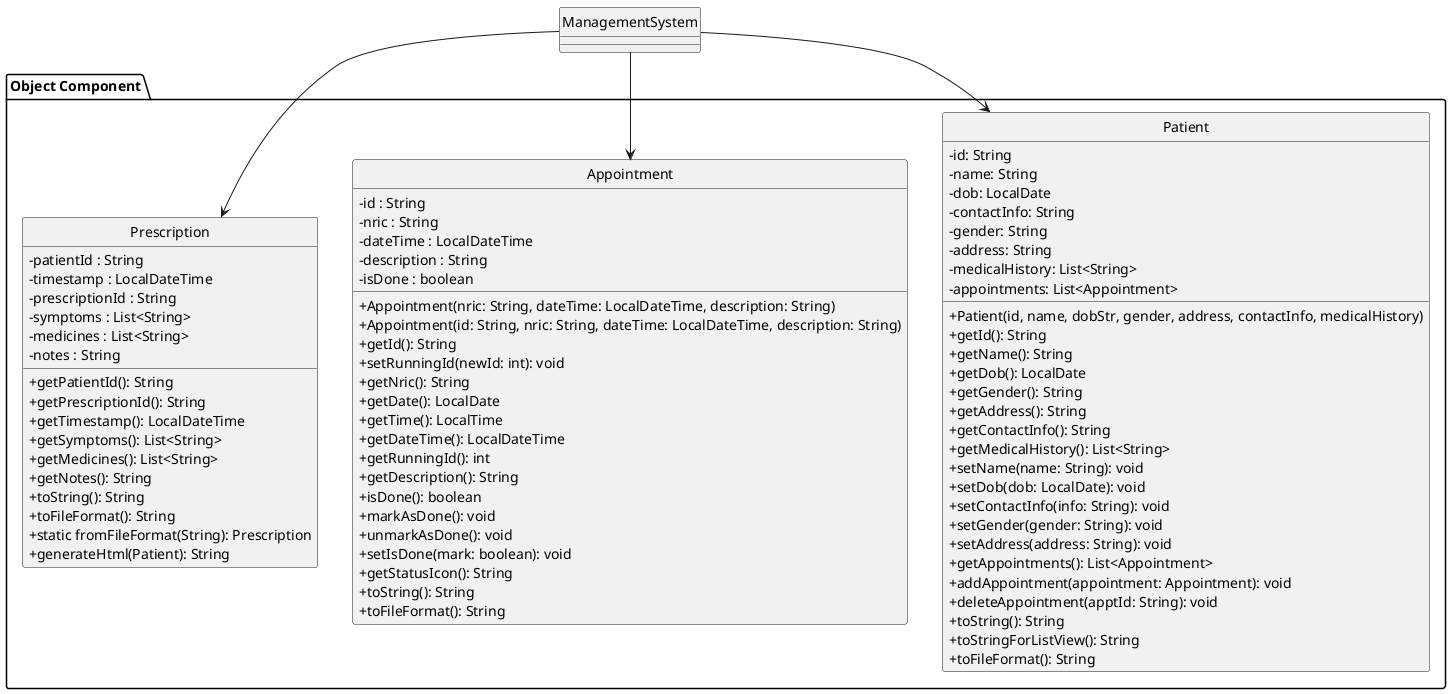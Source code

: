 @startuml
skinparam classAttributeIconSize 0

package "Object Component" {
class Patient {
    - id: String
    - name: String
    - dob: LocalDate
    - contactInfo: String
    - gender: String
    - address: String
    - medicalHistory: List<String>
    - appointments: List<Appointment>

    + Patient(id, name, dobStr, gender, address, contactInfo, medicalHistory)
    + getId(): String
    + getName(): String
    + getDob(): LocalDate
    + getGender(): String
    + getAddress(): String
    + getContactInfo(): String
    + getMedicalHistory(): List<String>
    + setName(name: String): void
    + setDob(dob: LocalDate): void
    + setContactInfo(info: String): void
    + setGender(gender: String): void
    + setAddress(address: String): void
    + getAppointments(): List<Appointment>
    + addAppointment(appointment: Appointment): void
    + deleteAppointment(apptId: String): void
    + toString(): String
    + toStringForListView(): String
    + toFileFormat(): String
}

class Appointment {
    - id : String
    - nric : String
    - dateTime : LocalDateTime
    - description : String
    - isDone : boolean

    + Appointment(nric: String, dateTime: LocalDateTime, description: String)
    + Appointment(id: String, nric: String, dateTime: LocalDateTime, description: String)
    + getId(): String
    + setRunningId(newId: int): void
    + getNric(): String
    + getDate(): LocalDate
    + getTime(): LocalTime
    + getDateTime(): LocalDateTime
    + getRunningId(): int
    + getDescription(): String
    + isDone(): boolean
    + markAsDone(): void
    + unmarkAsDone(): void
    + setIsDone(mark: boolean): void
    + getStatusIcon(): String
    + toString(): String
    + toFileFormat(): String
}

class Prescription {
    - patientId : String
    - timestamp : LocalDateTime
    - prescriptionId : String
    - symptoms : List<String>
    - medicines : List<String>
    - notes : String

    + getPatientId(): String
    + getPrescriptionId(): String
    + getTimestamp(): LocalDateTime
    + getSymptoms(): List<String>
    + getMedicines(): List<String>
    + getNotes(): String
    + toString(): String
    + toFileFormat(): String
    + static fromFileFormat(String): Prescription
    + generateHtml(Patient): String
}

}

ManagementSystem --> Patient
ManagementSystem --> Appointment
ManagementSystem --> Prescription

hide circle
@enduml
